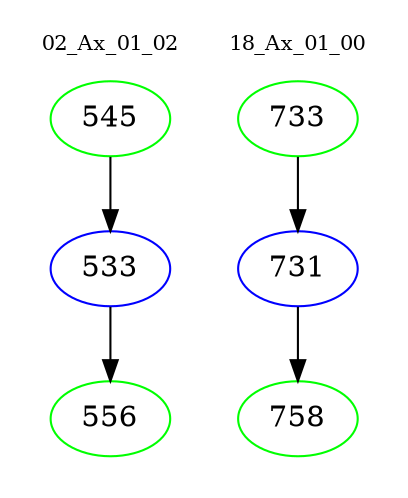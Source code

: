 digraph{
subgraph cluster_0 {
color = white
label = "02_Ax_01_02";
fontsize=10;
T0_545 [label="545", color="green"]
T0_545 -> T0_533 [color="black"]
T0_533 [label="533", color="blue"]
T0_533 -> T0_556 [color="black"]
T0_556 [label="556", color="green"]
}
subgraph cluster_1 {
color = white
label = "18_Ax_01_00";
fontsize=10;
T1_733 [label="733", color="green"]
T1_733 -> T1_731 [color="black"]
T1_731 [label="731", color="blue"]
T1_731 -> T1_758 [color="black"]
T1_758 [label="758", color="green"]
}
}

